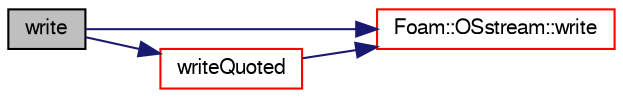 digraph "write"
{
  bgcolor="transparent";
  edge [fontname="FreeSans",fontsize="10",labelfontname="FreeSans",labelfontsize="10"];
  node [fontname="FreeSans",fontsize="10",shape=record];
  rankdir="LR";
  Node30 [label="write",height=0.2,width=0.4,color="black", fillcolor="grey75", style="filled", fontcolor="black"];
  Node30 -> Node31 [color="midnightblue",fontsize="10",style="solid",fontname="FreeSans"];
  Node31 [label="Foam::OSstream::write",height=0.2,width=0.4,color="red",URL="$a26290.html#a52c3f56f115b2b9b1b7db001a3784003",tooltip="Write next token to stream. "];
  Node30 -> Node39 [color="midnightblue",fontsize="10",style="solid",fontname="FreeSans"];
  Node39 [label="writeQuoted",height=0.2,width=0.4,color="red",URL="$a29606.html#a40c64d7f8975f303da0b0245c16fe906",tooltip="Write std::string surrounded by quotes. "];
  Node39 -> Node31 [color="midnightblue",fontsize="10",style="solid",fontname="FreeSans"];
}
